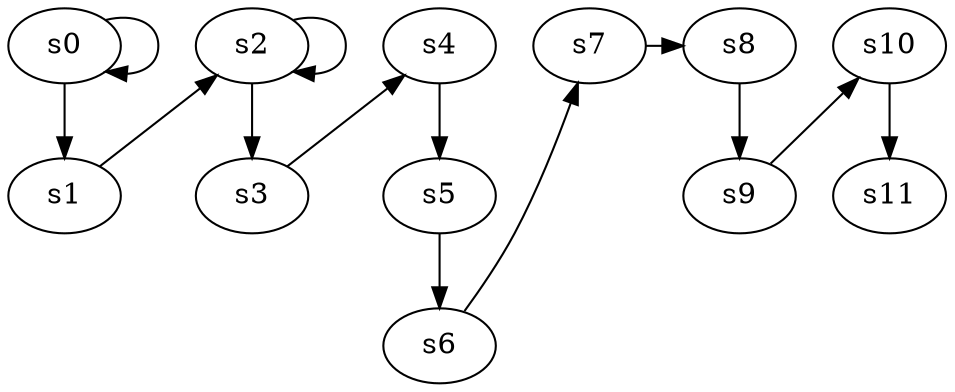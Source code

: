 digraph game_0115_chain_12 {
    s0 [name="s0", player=0];
    s1 [name="s1", player=1];
    s2 [name="s2", player=0, target=1];
    s3 [name="s3", player=1];
    s4 [name="s4", player=0];
    s5 [name="s5", player=1];
    s6 [name="s6", player=0];
    s7 [name="s7", player=1, target=1];
    s8 [name="s8", player=0];
    s9 [name="s9", player=1, target=1];
    s10 [name="s10", player=0, target=1];
    s11 [name="s11", player=1];

    s0 -> s1;
    s1 -> s2 [constraint="time % 3 == 2"];
    s2 -> s3;
    s3 -> s4 [constraint="time == 0 || time == 9 || time == 11 || time == 19"];
    s4 -> s5;
    s5 -> s6;
    s6 -> s7 [constraint="time % 4 == 0"];
    s7 -> s8 [constraint="time % 5 == 3"];
    s8 -> s9;
    s9 -> s10 [constraint="time == 16"];
    s10 -> s11;
    s0 -> s0 [constraint="time % 4 == 0"];
    s2 -> s2 [constraint="time % 4 == 0"];
}
